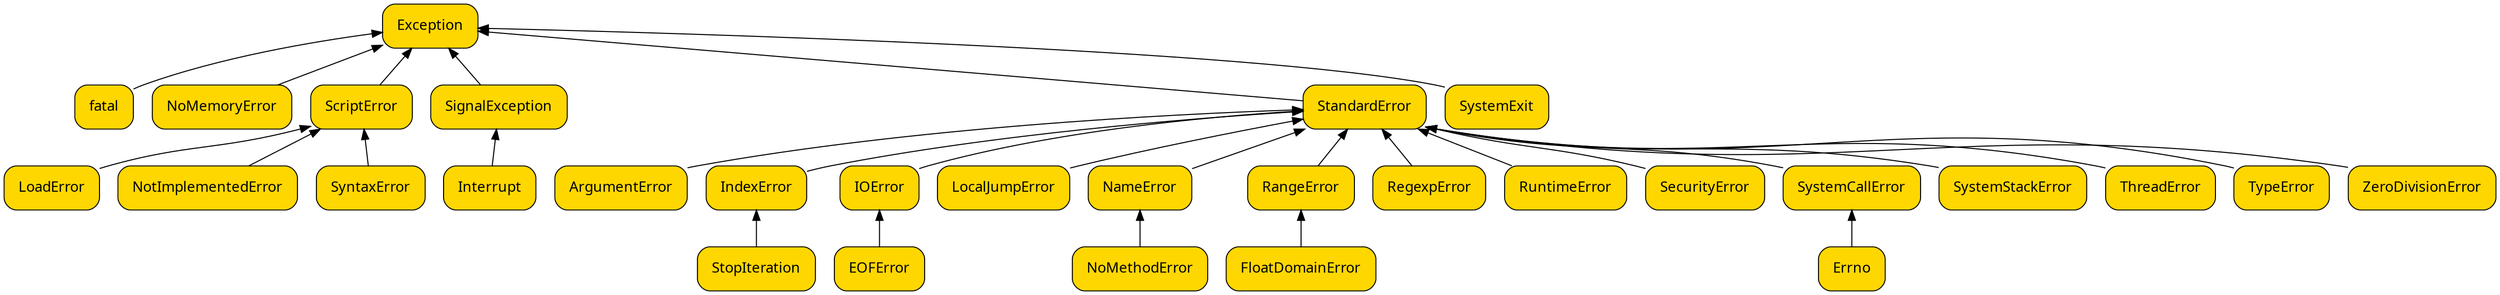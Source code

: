 digraph d {
  bgcolor = transparent

  node  [ fontname = "Gotham Pro", margin = 0.2, shape = box, style = "filled, rounded", color = black, fillcolor = gold ]
  edge  [ color = black, dir = back ]

  // Exception           [ label = "Exception" ]
  // fatal               [ label = "fatal\n(impossible to rescue)" ]
  // NoMemoryError       [ label = "NoMemoryError" ]
  // ScriptError         [ label = "ScriptError" ]
  // LoadError           [ label = "LoadError" ]
  // NotImplementedError [ label = "NotImplementedError" ]
  // SyntaxError         [ label = "SyntaxError" ]
  // SignalException     [ label = "SignalException" ]
  // Interrupt           [ label = "Interrupt" ]
  // StandardError       [ label = "StandardError\n(default for rescue)" ]
  // ArgumentError       [ label = "ArgumentError" ]
  // IndexError          [ label = "IndexError" ]
  // StopIteration       [ label = "StopIteration" ]
  // IOError             [ label = "IOError" ]
  // EOFError            [ label = "EOFError" ]
  // LocalJumpError      [ label = "LocalJumpError" ]
  // NameError           [ label = "NameError" ]
  // NoMethodError       [ label = "NoMethodError" ]
  // RangeError          [ label = "RangeError" ]
  // FloatDomainError    [ label = "FloatDomainError" ]
  // RegexpError         [ label = "RegexpError" ]
  // RuntimeError        [ label = "RuntimeError\n(default for raise)" ]
  // SecurityError       [ label = "SecurityError" ]
  // SystemCallError     [ label = "SystemCallError" ]
  // Errno               [ label = "Errno::\*" ]
  // SystemStackError    [ label = "SystemStackError" ]
  // ThreadError         [ label = "ThreadError" ]
  // TypeError           [ label = "TypeError" ]
  // ZeroDivisionError   [ label = "ZeroDivisionError" ]
  // SystemExit          [ label = "SystemExit" ]

  Exception -> {
    fatal
    NoMemoryError
    ScriptError
    SignalException
    StandardError
    SystemExit
  };

  node [ group=a ];

  ScriptError -> {
    LoadError
    NotImplementedError
    SyntaxError
  };

  node [ group=b ];

  StandardError -> {
    ArgumentError
    IndexError
    IOError
    LocalJumpError
    NameError
    RangeError
    RegexpError
    RuntimeError
    SecurityError
    SystemCallError
    SystemStackError
    ThreadError
    TypeError
    ZeroDivisionError
  };

  SignalException -> Interrupt;
  IndexError -> StopIteration;
  IOError -> EOFError;
  NameError -> NoMethodError;
  RangeError -> FloatDomainError;
  SystemCallError -> Errno
}
